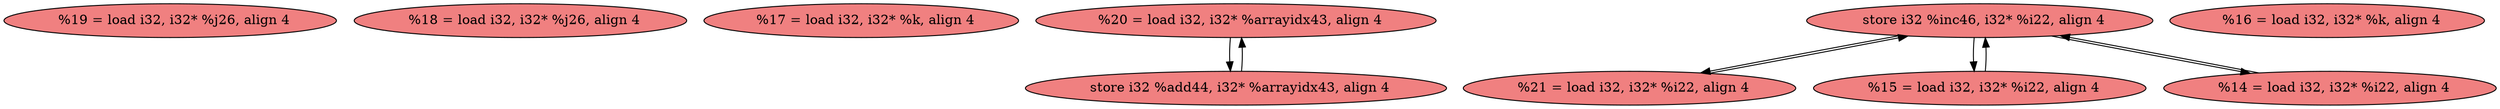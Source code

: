 
digraph G {


node434 [fillcolor=lightcoral,label="  %19 = load i32, i32* %j26, align 4",shape=ellipse,style=filled ]
node433 [fillcolor=lightcoral,label="  %18 = load i32, i32* %j26, align 4",shape=ellipse,style=filled ]
node432 [fillcolor=lightcoral,label="  %17 = load i32, i32* %k, align 4",shape=ellipse,style=filled ]
node426 [fillcolor=lightcoral,label="  %20 = load i32, i32* %arrayidx43, align 4",shape=ellipse,style=filled ]
node425 [fillcolor=lightcoral,label="  store i32 %add44, i32* %arrayidx43, align 4",shape=ellipse,style=filled ]
node431 [fillcolor=lightcoral,label="  store i32 %inc46, i32* %i22, align 4",shape=ellipse,style=filled ]
node430 [fillcolor=lightcoral,label="  %16 = load i32, i32* %k, align 4",shape=ellipse,style=filled ]
node427 [fillcolor=lightcoral,label="  %21 = load i32, i32* %i22, align 4",shape=ellipse,style=filled ]
node428 [fillcolor=lightcoral,label="  %15 = load i32, i32* %i22, align 4",shape=ellipse,style=filled ]
node429 [fillcolor=lightcoral,label="  %14 = load i32, i32* %i22, align 4",shape=ellipse,style=filled ]

node428->node431 [ ]
node429->node431 [ ]
node425->node426 [ ]
node426->node425 [ ]
node427->node431 [ ]
node431->node429 [ ]
node431->node427 [ ]
node431->node428 [ ]


}
